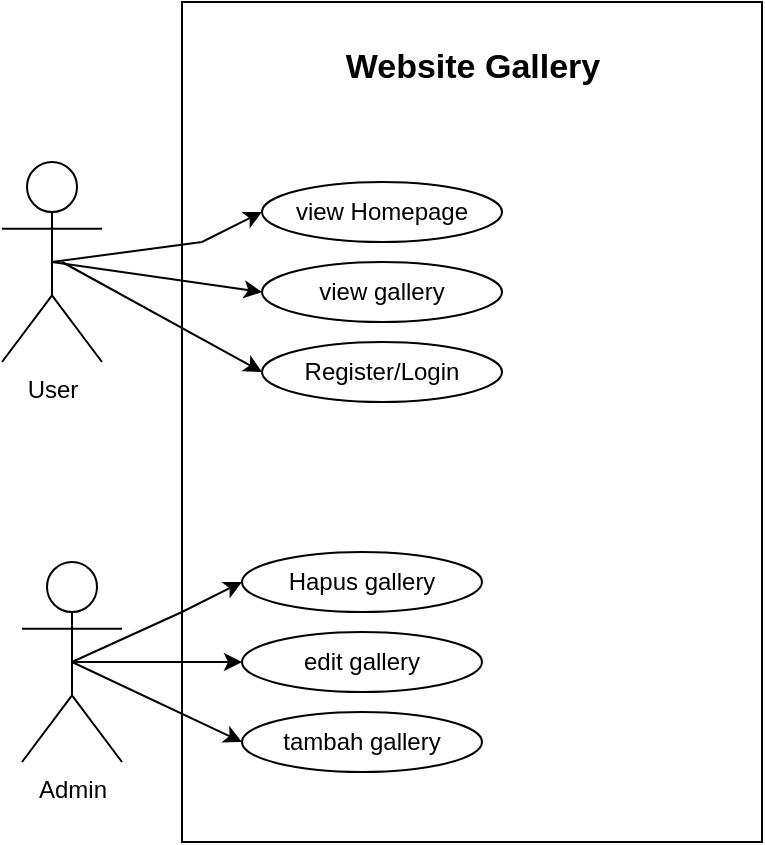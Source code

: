 <mxfile version="24.0.7" type="device" pages="2">
  <diagram id="ytpAD9Z6MdmcDuj-QvGW" name="Page-1">
    <mxGraphModel dx="652" dy="347" grid="1" gridSize="10" guides="1" tooltips="1" connect="1" arrows="1" fold="1" page="1" pageScale="1" pageWidth="850" pageHeight="1100" math="0" shadow="0">
      <root>
        <mxCell id="0" />
        <mxCell id="1" parent="0" />
        <mxCell id="Mph2O_zFycbxnNVyQHzz-9" value="" style="rounded=0;whiteSpace=wrap;html=1;" parent="1" vertex="1">
          <mxGeometry x="170" y="50" width="290" height="420" as="geometry" />
        </mxCell>
        <mxCell id="Mph2O_zFycbxnNVyQHzz-2" value="User" style="shape=umlActor;verticalLabelPosition=bottom;verticalAlign=top;html=1;outlineConnect=0;" parent="1" vertex="1">
          <mxGeometry x="80" y="130" width="50" height="100" as="geometry" />
        </mxCell>
        <mxCell id="Mph2O_zFycbxnNVyQHzz-4" value="" style="endArrow=classic;html=1;rounded=0;entryX=0;entryY=0.5;entryDx=0;entryDy=0;" parent="1" target="Mph2O_zFycbxnNVyQHzz-6" edge="1">
          <mxGeometry width="50" height="50" relative="1" as="geometry">
            <mxPoint x="105" y="180" as="sourcePoint" />
            <mxPoint x="210.24" y="140" as="targetPoint" />
            <Array as="points">
              <mxPoint x="180" y="170" />
            </Array>
          </mxGeometry>
        </mxCell>
        <mxCell id="Mph2O_zFycbxnNVyQHzz-6" value="view Homepage" style="ellipse;whiteSpace=wrap;html=1;" parent="1" vertex="1">
          <mxGeometry x="210" y="140" width="120" height="30" as="geometry" />
        </mxCell>
        <mxCell id="Mph2O_zFycbxnNVyQHzz-7" value="view gallery" style="ellipse;whiteSpace=wrap;html=1;" parent="1" vertex="1">
          <mxGeometry x="210" y="180" width="120" height="30" as="geometry" />
        </mxCell>
        <mxCell id="Mph2O_zFycbxnNVyQHzz-8" value="" style="endArrow=classic;html=1;rounded=0;entryX=0;entryY=0.5;entryDx=0;entryDy=0;exitX=0.5;exitY=0.5;exitDx=0;exitDy=0;exitPerimeter=0;" parent="1" source="Mph2O_zFycbxnNVyQHzz-2" target="Mph2O_zFycbxnNVyQHzz-7" edge="1">
          <mxGeometry width="50" height="50" relative="1" as="geometry">
            <mxPoint x="150" y="190" as="sourcePoint" />
            <mxPoint x="210.24" y="200" as="targetPoint" />
            <Array as="points" />
          </mxGeometry>
        </mxCell>
        <mxCell id="Mph2O_zFycbxnNVyQHzz-10" value="Website Gallery" style="text;html=1;align=center;verticalAlign=middle;resizable=0;points=[];autosize=1;strokeColor=none;fillColor=none;fontSize=17;fontStyle=1" parent="1" vertex="1">
          <mxGeometry x="245" y="68" width="140" height="30" as="geometry" />
        </mxCell>
        <mxCell id="Mph2O_zFycbxnNVyQHzz-11" value="" style="endArrow=classic;html=1;rounded=0;entryX=0;entryY=0.5;entryDx=0;entryDy=0;" parent="1" target="Mph2O_zFycbxnNVyQHzz-12" edge="1">
          <mxGeometry width="50" height="50" relative="1" as="geometry">
            <mxPoint x="110" y="180" as="sourcePoint" />
            <mxPoint x="210.24" y="260" as="targetPoint" />
            <Array as="points" />
          </mxGeometry>
        </mxCell>
        <mxCell id="Mph2O_zFycbxnNVyQHzz-12" value="Register/Login" style="ellipse;whiteSpace=wrap;html=1;" parent="1" vertex="1">
          <mxGeometry x="210" y="220" width="120" height="30" as="geometry" />
        </mxCell>
        <mxCell id="Mph2O_zFycbxnNVyQHzz-13" value="Admin" style="shape=umlActor;verticalLabelPosition=bottom;verticalAlign=top;html=1;outlineConnect=0;" parent="1" vertex="1">
          <mxGeometry x="90" y="330" width="50" height="100" as="geometry" />
        </mxCell>
        <mxCell id="Mph2O_zFycbxnNVyQHzz-14" value="" style="endArrow=classic;html=1;rounded=0;entryX=0;entryY=0.5;entryDx=0;entryDy=0;exitX=0.5;exitY=0.5;exitDx=0;exitDy=0;exitPerimeter=0;" parent="1" source="Mph2O_zFycbxnNVyQHzz-13" target="Mph2O_zFycbxnNVyQHzz-15" edge="1">
          <mxGeometry width="50" height="50" relative="1" as="geometry">
            <mxPoint x="140" y="375.08" as="sourcePoint" />
            <mxPoint x="200.24" y="325" as="targetPoint" />
            <Array as="points">
              <mxPoint x="170" y="355" />
            </Array>
          </mxGeometry>
        </mxCell>
        <mxCell id="Mph2O_zFycbxnNVyQHzz-15" value="Hapus gallery" style="ellipse;whiteSpace=wrap;html=1;" parent="1" vertex="1">
          <mxGeometry x="200" y="325" width="120" height="30" as="geometry" />
        </mxCell>
        <mxCell id="Mph2O_zFycbxnNVyQHzz-16" value="" style="endArrow=classic;html=1;rounded=0;entryX=0;entryY=0.5;entryDx=0;entryDy=0;exitX=0.5;exitY=0.5;exitDx=0;exitDy=0;exitPerimeter=0;" parent="1" source="Mph2O_zFycbxnNVyQHzz-13" target="Mph2O_zFycbxnNVyQHzz-17" edge="1">
          <mxGeometry width="50" height="50" relative="1" as="geometry">
            <mxPoint x="140" y="375" as="sourcePoint" />
            <mxPoint x="200.24" y="385" as="targetPoint" />
            <Array as="points" />
          </mxGeometry>
        </mxCell>
        <mxCell id="Mph2O_zFycbxnNVyQHzz-17" value="edit gallery" style="ellipse;whiteSpace=wrap;html=1;" parent="1" vertex="1">
          <mxGeometry x="200" y="365" width="120" height="30" as="geometry" />
        </mxCell>
        <mxCell id="Mph2O_zFycbxnNVyQHzz-18" value="" style="endArrow=classic;html=1;rounded=0;entryX=0;entryY=0.5;entryDx=0;entryDy=0;exitX=0.5;exitY=0.5;exitDx=0;exitDy=0;exitPerimeter=0;" parent="1" source="Mph2O_zFycbxnNVyQHzz-13" target="Mph2O_zFycbxnNVyQHzz-19" edge="1">
          <mxGeometry width="50" height="50" relative="1" as="geometry">
            <mxPoint x="140" y="375" as="sourcePoint" />
            <mxPoint x="200.24" y="445" as="targetPoint" />
            <Array as="points" />
          </mxGeometry>
        </mxCell>
        <mxCell id="Mph2O_zFycbxnNVyQHzz-19" value="tambah gallery" style="ellipse;whiteSpace=wrap;html=1;" parent="1" vertex="1">
          <mxGeometry x="200" y="405" width="120" height="30" as="geometry" />
        </mxCell>
      </root>
    </mxGraphModel>
  </diagram>
  <diagram id="LnJeMLiKjmJre-KCz8LT" name="Page-2">
    <mxGraphModel dx="880" dy="468" grid="1" gridSize="10" guides="1" tooltips="1" connect="1" arrows="1" fold="1" page="1" pageScale="1" pageWidth="850" pageHeight="1100" math="0" shadow="0">
      <root>
        <mxCell id="0" />
        <mxCell id="1" parent="0" />
      </root>
    </mxGraphModel>
  </diagram>
</mxfile>
